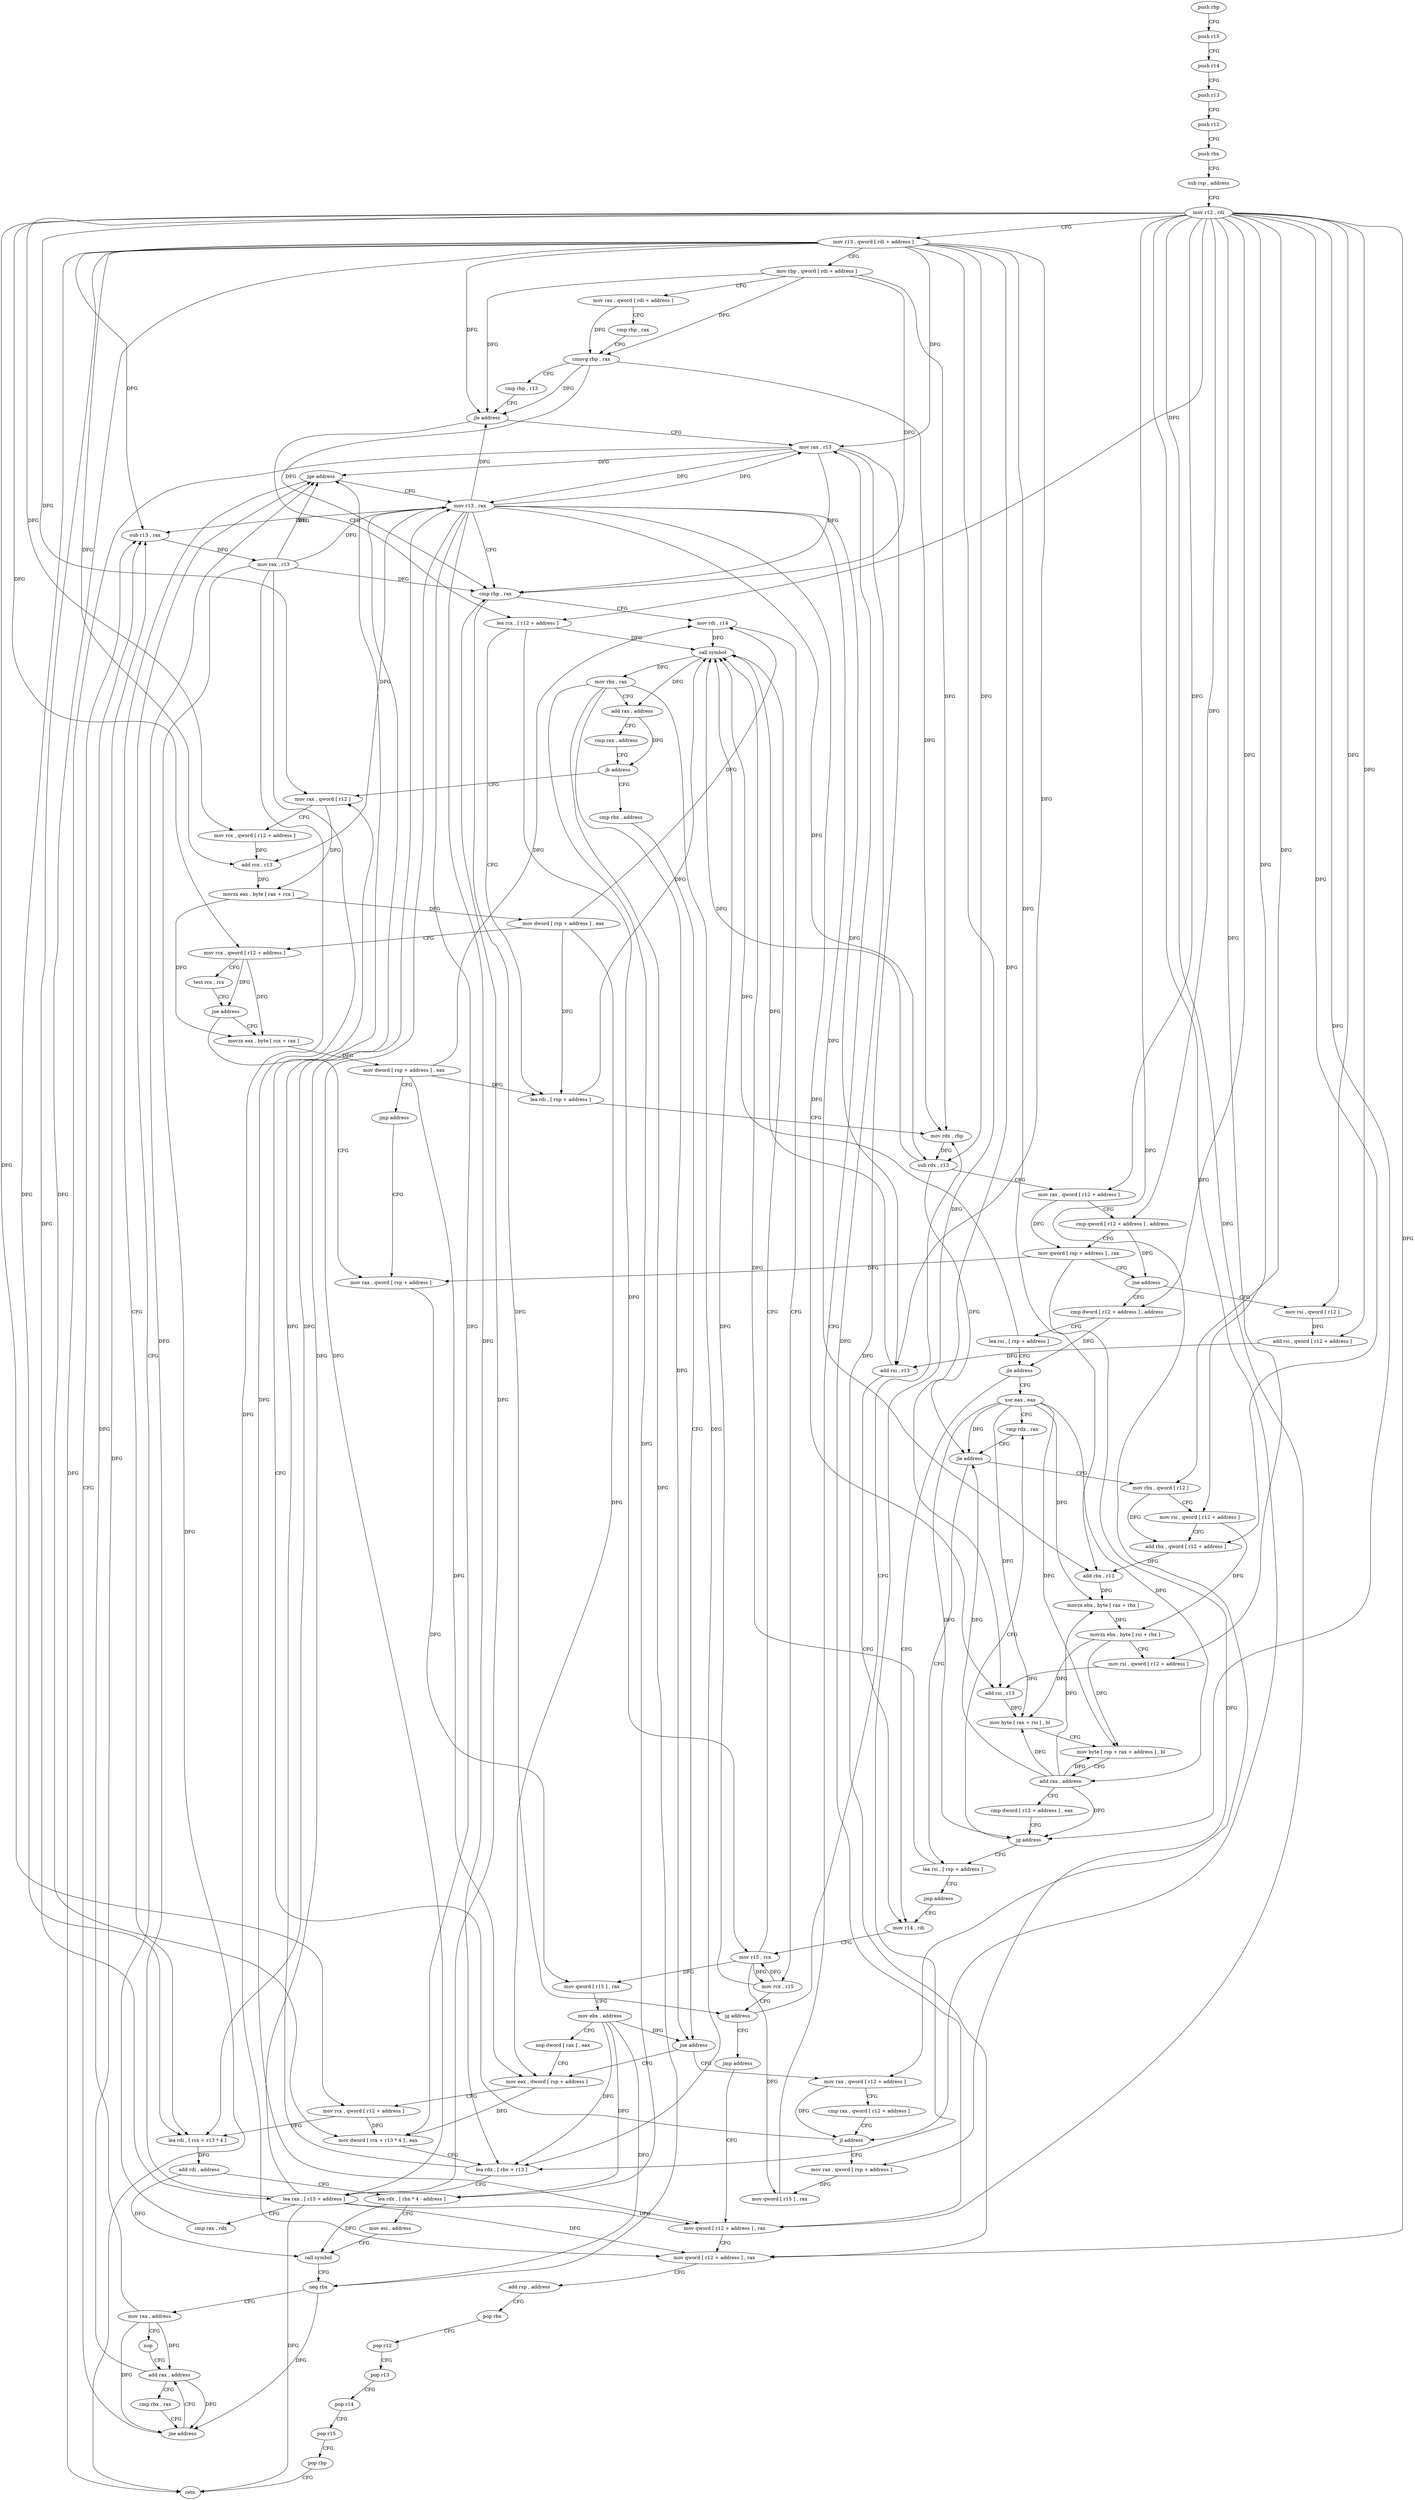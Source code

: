 digraph "func" {
"4225888" [label = "push rbp" ]
"4225889" [label = "push r15" ]
"4225891" [label = "push r14" ]
"4225893" [label = "push r13" ]
"4225895" [label = "push r12" ]
"4225897" [label = "push rbx" ]
"4225898" [label = "sub rsp , address" ]
"4225902" [label = "mov r12 , rdi" ]
"4225905" [label = "mov r13 , qword [ rdi + address ]" ]
"4225909" [label = "mov rbp , qword [ rdi + address ]" ]
"4225913" [label = "mov rax , qword [ rdi + address ]" ]
"4225917" [label = "cmp rbp , rax" ]
"4225920" [label = "cmovg rbp , rax" ]
"4225924" [label = "cmp rbp , r13" ]
"4225927" [label = "jle address" ]
"4226291" [label = "mov rax , r13" ]
"4225933" [label = "lea rcx , [ r12 + address ]" ]
"4226294" [label = "mov qword [ r12 + address ] , rax" ]
"4225938" [label = "lea rdi , [ rsp + address ]" ]
"4225943" [label = "mov rdx , rbp" ]
"4226179" [label = "cmp dword [ r12 + address ] , address" ]
"4226188" [label = "lea rsi , [ rsp + address ]" ]
"4226193" [label = "jle address" ]
"4225983" [label = "mov r14 , rdi" ]
"4226199" [label = "xor eax , eax" ]
"4225971" [label = "mov rsi , qword [ r12 ]" ]
"4225975" [label = "add rsi , qword [ r12 + address ]" ]
"4225980" [label = "add rsi , r13" ]
"4225986" [label = "mov r15 , rcx" ]
"4225989" [label = "call symbol" ]
"4225994" [label = "mov rbx , rax" ]
"4225997" [label = "add rax , address" ]
"4226001" [label = "cmp rax , address" ]
"4226005" [label = "jb address" ]
"4226029" [label = "mov rax , qword [ r12 ]" ]
"4226007" [label = "cmp rbx , address" ]
"4226201" [label = "cmp rdx , rax" ]
"4226033" [label = "mov rcx , qword [ r12 + address ]" ]
"4226038" [label = "add rcx , r13" ]
"4226041" [label = "movzx eax , byte [ rax + rcx ]" ]
"4226045" [label = "mov dword [ rsp + address ] , eax" ]
"4226049" [label = "mov rcx , qword [ r12 + address ]" ]
"4226054" [label = "test rcx , rcx" ]
"4226057" [label = "jne address" ]
"4226270" [label = "movzx eax , byte [ rcx + rax ]" ]
"4226063" [label = "mov rax , qword [ rsp + address ]" ]
"4226011" [label = "jne address" ]
"4226080" [label = "mov eax , dword [ rsp + address ]" ]
"4226013" [label = "mov rax , qword [ r12 + address ]" ]
"4226260" [label = "lea rsi , [ rsp + address ]" ]
"4226265" [label = "jmp address" ]
"4226206" [label = "mov rbx , qword [ r12 ]" ]
"4226210" [label = "mov rsi , qword [ r12 + address ]" ]
"4226215" [label = "add rbx , qword [ r12 + address ]" ]
"4226220" [label = "add rbx , r13" ]
"4226223" [label = "movzx ebx , byte [ rax + rbx ]" ]
"4226227" [label = "movzx ebx , byte [ rsi + rbx ]" ]
"4226231" [label = "mov rsi , qword [ r12 + address ]" ]
"4226236" [label = "add rsi , r13" ]
"4226239" [label = "mov byte [ rax + rsi ] , bl" ]
"4226242" [label = "mov byte [ rsp + rax + address ] , bl" ]
"4226246" [label = "add rax , address" ]
"4226250" [label = "cmp dword [ r12 + address ] , eax" ]
"4226258" [label = "jg address" ]
"4226274" [label = "mov dword [ rsp + address ] , eax" ]
"4226278" [label = "jmp address" ]
"4226068" [label = "mov qword [ r15 ] , rax" ]
"4226071" [label = "mov ebx , address" ]
"4226076" [label = "nop dword [ rax ] , eax" ]
"4226084" [label = "mov rcx , qword [ r12 + address ]" ]
"4226089" [label = "mov dword [ rcx + r13 * 4 ] , eax" ]
"4226093" [label = "lea rdx , [ rbx + r13 ]" ]
"4226097" [label = "lea rax , [ r13 + address ]" ]
"4226101" [label = "cmp rax , rdx" ]
"4226104" [label = "jge address" ]
"4226159" [label = "mov r13 , rax" ]
"4226106" [label = "lea rdi , [ rcx + r13 * 4 ]" ]
"4226018" [label = "cmp rax , qword [ r12 + address ]" ]
"4226023" [label = "jl address" ]
"4226283" [label = "mov rax , qword [ rsp + address ]" ]
"4226204" [label = "jle address" ]
"4226162" [label = "cmp rbp , rax" ]
"4226165" [label = "mov rdi , r14" ]
"4226168" [label = "mov rcx , r15" ]
"4226171" [label = "jg address" ]
"4226177" [label = "jmp address" ]
"4226110" [label = "add rdi , address" ]
"4226114" [label = "lea rdx , [ rbx * 4 - address ]" ]
"4226122" [label = "mov esi , address" ]
"4226127" [label = "call symbol" ]
"4226132" [label = "neg rbx" ]
"4226135" [label = "mov rax , address" ]
"4226142" [label = "nop" ]
"4226144" [label = "add rax , address" ]
"4226288" [label = "mov qword [ r15 ] , rax" ]
"4225946" [label = "sub rdx , r13" ]
"4225949" [label = "mov rax , qword [ r12 + address ]" ]
"4225954" [label = "cmp qword [ r12 + address ] , address" ]
"4225960" [label = "mov qword [ rsp + address ] , rax" ]
"4225965" [label = "jne address" ]
"4226148" [label = "cmp rbx , rax" ]
"4226151" [label = "jne address" ]
"4226153" [label = "sub r13 , rax" ]
"4226156" [label = "mov rax , r13" ]
"4226299" [label = "mov qword [ r12 + address ] , rax" ]
"4226304" [label = "add rsp , address" ]
"4226308" [label = "pop rbx" ]
"4226309" [label = "pop r12" ]
"4226311" [label = "pop r13" ]
"4226313" [label = "pop r14" ]
"4226315" [label = "pop r15" ]
"4226317" [label = "pop rbp" ]
"4226318" [label = "retn" ]
"4225888" -> "4225889" [ label = "CFG" ]
"4225889" -> "4225891" [ label = "CFG" ]
"4225891" -> "4225893" [ label = "CFG" ]
"4225893" -> "4225895" [ label = "CFG" ]
"4225895" -> "4225897" [ label = "CFG" ]
"4225897" -> "4225898" [ label = "CFG" ]
"4225898" -> "4225902" [ label = "CFG" ]
"4225902" -> "4225905" [ label = "CFG" ]
"4225902" -> "4225933" [ label = "DFG" ]
"4225902" -> "4226294" [ label = "DFG" ]
"4225902" -> "4226299" [ label = "DFG" ]
"4225902" -> "4225949" [ label = "DFG" ]
"4225902" -> "4225954" [ label = "DFG" ]
"4225902" -> "4226179" [ label = "DFG" ]
"4225902" -> "4225971" [ label = "DFG" ]
"4225902" -> "4225975" [ label = "DFG" ]
"4225902" -> "4226029" [ label = "DFG" ]
"4225902" -> "4226033" [ label = "DFG" ]
"4225902" -> "4226049" [ label = "DFG" ]
"4225902" -> "4226084" [ label = "DFG" ]
"4225902" -> "4226013" [ label = "DFG" ]
"4225902" -> "4226023" [ label = "DFG" ]
"4225902" -> "4226206" [ label = "DFG" ]
"4225902" -> "4226210" [ label = "DFG" ]
"4225902" -> "4226215" [ label = "DFG" ]
"4225902" -> "4226231" [ label = "DFG" ]
"4225902" -> "4226258" [ label = "DFG" ]
"4225905" -> "4225909" [ label = "CFG" ]
"4225905" -> "4225927" [ label = "DFG" ]
"4225905" -> "4226291" [ label = "DFG" ]
"4225905" -> "4225946" [ label = "DFG" ]
"4225905" -> "4225980" [ label = "DFG" ]
"4225905" -> "4226038" [ label = "DFG" ]
"4225905" -> "4226089" [ label = "DFG" ]
"4225905" -> "4226093" [ label = "DFG" ]
"4225905" -> "4226097" [ label = "DFG" ]
"4225905" -> "4226220" [ label = "DFG" ]
"4225905" -> "4226236" [ label = "DFG" ]
"4225905" -> "4226106" [ label = "DFG" ]
"4225905" -> "4226153" [ label = "DFG" ]
"4225909" -> "4225913" [ label = "CFG" ]
"4225909" -> "4225920" [ label = "DFG" ]
"4225909" -> "4225927" [ label = "DFG" ]
"4225909" -> "4225943" [ label = "DFG" ]
"4225909" -> "4226162" [ label = "DFG" ]
"4225913" -> "4225917" [ label = "CFG" ]
"4225913" -> "4225920" [ label = "DFG" ]
"4225917" -> "4225920" [ label = "CFG" ]
"4225920" -> "4225924" [ label = "CFG" ]
"4225920" -> "4225927" [ label = "DFG" ]
"4225920" -> "4225943" [ label = "DFG" ]
"4225920" -> "4226162" [ label = "DFG" ]
"4225924" -> "4225927" [ label = "CFG" ]
"4225927" -> "4226291" [ label = "CFG" ]
"4225927" -> "4225933" [ label = "CFG" ]
"4226291" -> "4226294" [ label = "DFG" ]
"4226291" -> "4226299" [ label = "DFG" ]
"4226291" -> "4226318" [ label = "DFG" ]
"4226291" -> "4226104" [ label = "DFG" ]
"4226291" -> "4226159" [ label = "DFG" ]
"4226291" -> "4226162" [ label = "DFG" ]
"4225933" -> "4225938" [ label = "CFG" ]
"4225933" -> "4225986" [ label = "DFG" ]
"4225933" -> "4225989" [ label = "DFG" ]
"4226294" -> "4226299" [ label = "CFG" ]
"4225938" -> "4225943" [ label = "CFG" ]
"4225938" -> "4225989" [ label = "DFG" ]
"4225943" -> "4225946" [ label = "DFG" ]
"4226179" -> "4226188" [ label = "CFG" ]
"4226179" -> "4226193" [ label = "DFG" ]
"4226188" -> "4226193" [ label = "CFG" ]
"4226188" -> "4225989" [ label = "DFG" ]
"4226193" -> "4225983" [ label = "CFG" ]
"4226193" -> "4226199" [ label = "CFG" ]
"4225983" -> "4225986" [ label = "CFG" ]
"4226199" -> "4226201" [ label = "CFG" ]
"4226199" -> "4226204" [ label = "DFG" ]
"4226199" -> "4226223" [ label = "DFG" ]
"4226199" -> "4226239" [ label = "DFG" ]
"4226199" -> "4226242" [ label = "DFG" ]
"4226199" -> "4226246" [ label = "DFG" ]
"4226199" -> "4226258" [ label = "DFG" ]
"4225971" -> "4225975" [ label = "DFG" ]
"4225975" -> "4225980" [ label = "DFG" ]
"4225980" -> "4225983" [ label = "CFG" ]
"4225980" -> "4225989" [ label = "DFG" ]
"4225986" -> "4225989" [ label = "CFG" ]
"4225986" -> "4226068" [ label = "DFG" ]
"4225986" -> "4226168" [ label = "DFG" ]
"4225986" -> "4226288" [ label = "DFG" ]
"4225989" -> "4225994" [ label = "DFG" ]
"4225989" -> "4225997" [ label = "DFG" ]
"4225994" -> "4225997" [ label = "CFG" ]
"4225994" -> "4226011" [ label = "DFG" ]
"4225994" -> "4226093" [ label = "DFG" ]
"4225994" -> "4226114" [ label = "DFG" ]
"4225994" -> "4226132" [ label = "DFG" ]
"4225997" -> "4226001" [ label = "CFG" ]
"4225997" -> "4226005" [ label = "DFG" ]
"4226001" -> "4226005" [ label = "CFG" ]
"4226005" -> "4226029" [ label = "CFG" ]
"4226005" -> "4226007" [ label = "CFG" ]
"4226029" -> "4226033" [ label = "CFG" ]
"4226029" -> "4226041" [ label = "DFG" ]
"4226007" -> "4226011" [ label = "CFG" ]
"4226201" -> "4226204" [ label = "CFG" ]
"4226033" -> "4226038" [ label = "DFG" ]
"4226038" -> "4226041" [ label = "DFG" ]
"4226041" -> "4226045" [ label = "DFG" ]
"4226041" -> "4226270" [ label = "DFG" ]
"4226045" -> "4226049" [ label = "CFG" ]
"4226045" -> "4225938" [ label = "DFG" ]
"4226045" -> "4226080" [ label = "DFG" ]
"4226045" -> "4226165" [ label = "DFG" ]
"4226049" -> "4226054" [ label = "CFG" ]
"4226049" -> "4226057" [ label = "DFG" ]
"4226049" -> "4226270" [ label = "DFG" ]
"4226054" -> "4226057" [ label = "CFG" ]
"4226057" -> "4226270" [ label = "CFG" ]
"4226057" -> "4226063" [ label = "CFG" ]
"4226270" -> "4226274" [ label = "DFG" ]
"4226063" -> "4226068" [ label = "DFG" ]
"4226011" -> "4226080" [ label = "CFG" ]
"4226011" -> "4226013" [ label = "CFG" ]
"4226080" -> "4226084" [ label = "CFG" ]
"4226080" -> "4226089" [ label = "DFG" ]
"4226013" -> "4226018" [ label = "CFG" ]
"4226013" -> "4226023" [ label = "DFG" ]
"4226260" -> "4226265" [ label = "CFG" ]
"4226260" -> "4225989" [ label = "DFG" ]
"4226265" -> "4225983" [ label = "CFG" ]
"4226206" -> "4226210" [ label = "CFG" ]
"4226206" -> "4226215" [ label = "DFG" ]
"4226210" -> "4226215" [ label = "CFG" ]
"4226210" -> "4226227" [ label = "DFG" ]
"4226215" -> "4226220" [ label = "DFG" ]
"4226220" -> "4226223" [ label = "DFG" ]
"4226223" -> "4226227" [ label = "DFG" ]
"4226227" -> "4226231" [ label = "CFG" ]
"4226227" -> "4226239" [ label = "DFG" ]
"4226227" -> "4226242" [ label = "DFG" ]
"4226231" -> "4226236" [ label = "DFG" ]
"4226236" -> "4226239" [ label = "DFG" ]
"4226239" -> "4226242" [ label = "CFG" ]
"4226242" -> "4226246" [ label = "CFG" ]
"4226246" -> "4226250" [ label = "CFG" ]
"4226246" -> "4226204" [ label = "DFG" ]
"4226246" -> "4226223" [ label = "DFG" ]
"4226246" -> "4226239" [ label = "DFG" ]
"4226246" -> "4226242" [ label = "DFG" ]
"4226246" -> "4226258" [ label = "DFG" ]
"4226250" -> "4226258" [ label = "CFG" ]
"4226258" -> "4226201" [ label = "CFG" ]
"4226258" -> "4226260" [ label = "CFG" ]
"4226274" -> "4226278" [ label = "CFG" ]
"4226274" -> "4225938" [ label = "DFG" ]
"4226274" -> "4226080" [ label = "DFG" ]
"4226274" -> "4226165" [ label = "DFG" ]
"4226278" -> "4226063" [ label = "CFG" ]
"4226068" -> "4226071" [ label = "CFG" ]
"4226071" -> "4226076" [ label = "CFG" ]
"4226071" -> "4226011" [ label = "DFG" ]
"4226071" -> "4226093" [ label = "DFG" ]
"4226071" -> "4226114" [ label = "DFG" ]
"4226071" -> "4226132" [ label = "DFG" ]
"4226076" -> "4226080" [ label = "CFG" ]
"4226084" -> "4226089" [ label = "DFG" ]
"4226084" -> "4226106" [ label = "DFG" ]
"4226089" -> "4226093" [ label = "CFG" ]
"4226093" -> "4226097" [ label = "CFG" ]
"4226093" -> "4226104" [ label = "DFG" ]
"4226097" -> "4226101" [ label = "CFG" ]
"4226097" -> "4226294" [ label = "DFG" ]
"4226097" -> "4226299" [ label = "DFG" ]
"4226097" -> "4226318" [ label = "DFG" ]
"4226097" -> "4226104" [ label = "DFG" ]
"4226097" -> "4226159" [ label = "DFG" ]
"4226097" -> "4226162" [ label = "DFG" ]
"4226101" -> "4226104" [ label = "CFG" ]
"4226104" -> "4226159" [ label = "CFG" ]
"4226104" -> "4226106" [ label = "CFG" ]
"4226159" -> "4226162" [ label = "CFG" ]
"4226159" -> "4225927" [ label = "DFG" ]
"4226159" -> "4226291" [ label = "DFG" ]
"4226159" -> "4225946" [ label = "DFG" ]
"4226159" -> "4225980" [ label = "DFG" ]
"4226159" -> "4226038" [ label = "DFG" ]
"4226159" -> "4226093" [ label = "DFG" ]
"4226159" -> "4226097" [ label = "DFG" ]
"4226159" -> "4226220" [ label = "DFG" ]
"4226159" -> "4226236" [ label = "DFG" ]
"4226159" -> "4226089" [ label = "DFG" ]
"4226159" -> "4226106" [ label = "DFG" ]
"4226159" -> "4226153" [ label = "DFG" ]
"4226106" -> "4226110" [ label = "DFG" ]
"4226018" -> "4226023" [ label = "CFG" ]
"4226023" -> "4226283" [ label = "CFG" ]
"4226023" -> "4226029" [ label = "CFG" ]
"4226283" -> "4226288" [ label = "DFG" ]
"4226204" -> "4226260" [ label = "CFG" ]
"4226204" -> "4226206" [ label = "CFG" ]
"4226162" -> "4226165" [ label = "CFG" ]
"4226162" -> "4226171" [ label = "DFG" ]
"4226165" -> "4226168" [ label = "CFG" ]
"4226165" -> "4225989" [ label = "DFG" ]
"4226168" -> "4226171" [ label = "CFG" ]
"4226168" -> "4225986" [ label = "DFG" ]
"4226168" -> "4225989" [ label = "DFG" ]
"4226171" -> "4225943" [ label = "CFG" ]
"4226171" -> "4226177" [ label = "CFG" ]
"4226177" -> "4226294" [ label = "CFG" ]
"4226110" -> "4226114" [ label = "CFG" ]
"4226110" -> "4226127" [ label = "DFG" ]
"4226114" -> "4226122" [ label = "CFG" ]
"4226114" -> "4226127" [ label = "DFG" ]
"4226122" -> "4226127" [ label = "CFG" ]
"4226127" -> "4226132" [ label = "CFG" ]
"4226132" -> "4226135" [ label = "CFG" ]
"4226132" -> "4226151" [ label = "DFG" ]
"4226135" -> "4226142" [ label = "CFG" ]
"4226135" -> "4226144" [ label = "DFG" ]
"4226135" -> "4226151" [ label = "DFG" ]
"4226135" -> "4226153" [ label = "DFG" ]
"4226142" -> "4226144" [ label = "CFG" ]
"4226144" -> "4226148" [ label = "CFG" ]
"4226144" -> "4226151" [ label = "DFG" ]
"4226144" -> "4226153" [ label = "DFG" ]
"4226288" -> "4226291" [ label = "CFG" ]
"4225946" -> "4225949" [ label = "CFG" ]
"4225946" -> "4225989" [ label = "DFG" ]
"4225946" -> "4226204" [ label = "DFG" ]
"4225949" -> "4225954" [ label = "CFG" ]
"4225949" -> "4225960" [ label = "DFG" ]
"4225954" -> "4225960" [ label = "CFG" ]
"4225954" -> "4225965" [ label = "DFG" ]
"4225960" -> "4225965" [ label = "CFG" ]
"4225960" -> "4226063" [ label = "DFG" ]
"4225960" -> "4226283" [ label = "DFG" ]
"4225965" -> "4226179" [ label = "CFG" ]
"4225965" -> "4225971" [ label = "CFG" ]
"4226148" -> "4226151" [ label = "CFG" ]
"4226151" -> "4226144" [ label = "CFG" ]
"4226151" -> "4226153" [ label = "CFG" ]
"4226153" -> "4226156" [ label = "DFG" ]
"4226156" -> "4226159" [ label = "DFG" ]
"4226156" -> "4226294" [ label = "DFG" ]
"4226156" -> "4226299" [ label = "DFG" ]
"4226156" -> "4226162" [ label = "DFG" ]
"4226156" -> "4226318" [ label = "DFG" ]
"4226156" -> "4226104" [ label = "DFG" ]
"4226299" -> "4226304" [ label = "CFG" ]
"4226304" -> "4226308" [ label = "CFG" ]
"4226308" -> "4226309" [ label = "CFG" ]
"4226309" -> "4226311" [ label = "CFG" ]
"4226311" -> "4226313" [ label = "CFG" ]
"4226313" -> "4226315" [ label = "CFG" ]
"4226315" -> "4226317" [ label = "CFG" ]
"4226317" -> "4226318" [ label = "CFG" ]
}
